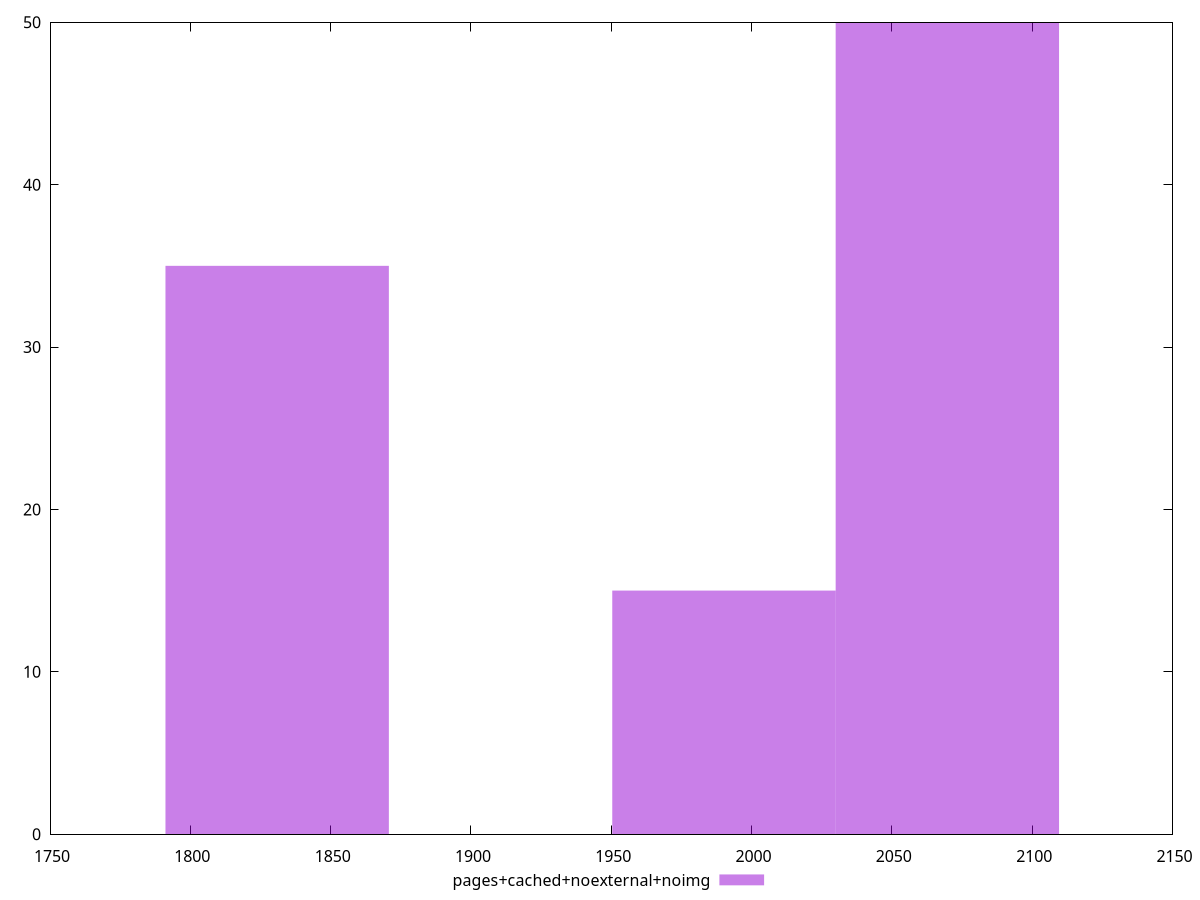$_pagesCachedNoexternalNoimg <<EOF
1830.9507831082783 35
2069.770450470228 50
1990.1638946829114 15
EOF
set key outside below
set terminal pngcairo
set output "report_00004_2020-11-02T20-21-41.718Z/first-contentful-paint/pages+cached+noexternal+noimg//raw_hist.png"
set yrange [0:50]
set boxwidth 79.60655578731645
set style fill transparent solid 0.5 noborder
plot $_pagesCachedNoexternalNoimg title "pages+cached+noexternal+noimg" with boxes ,